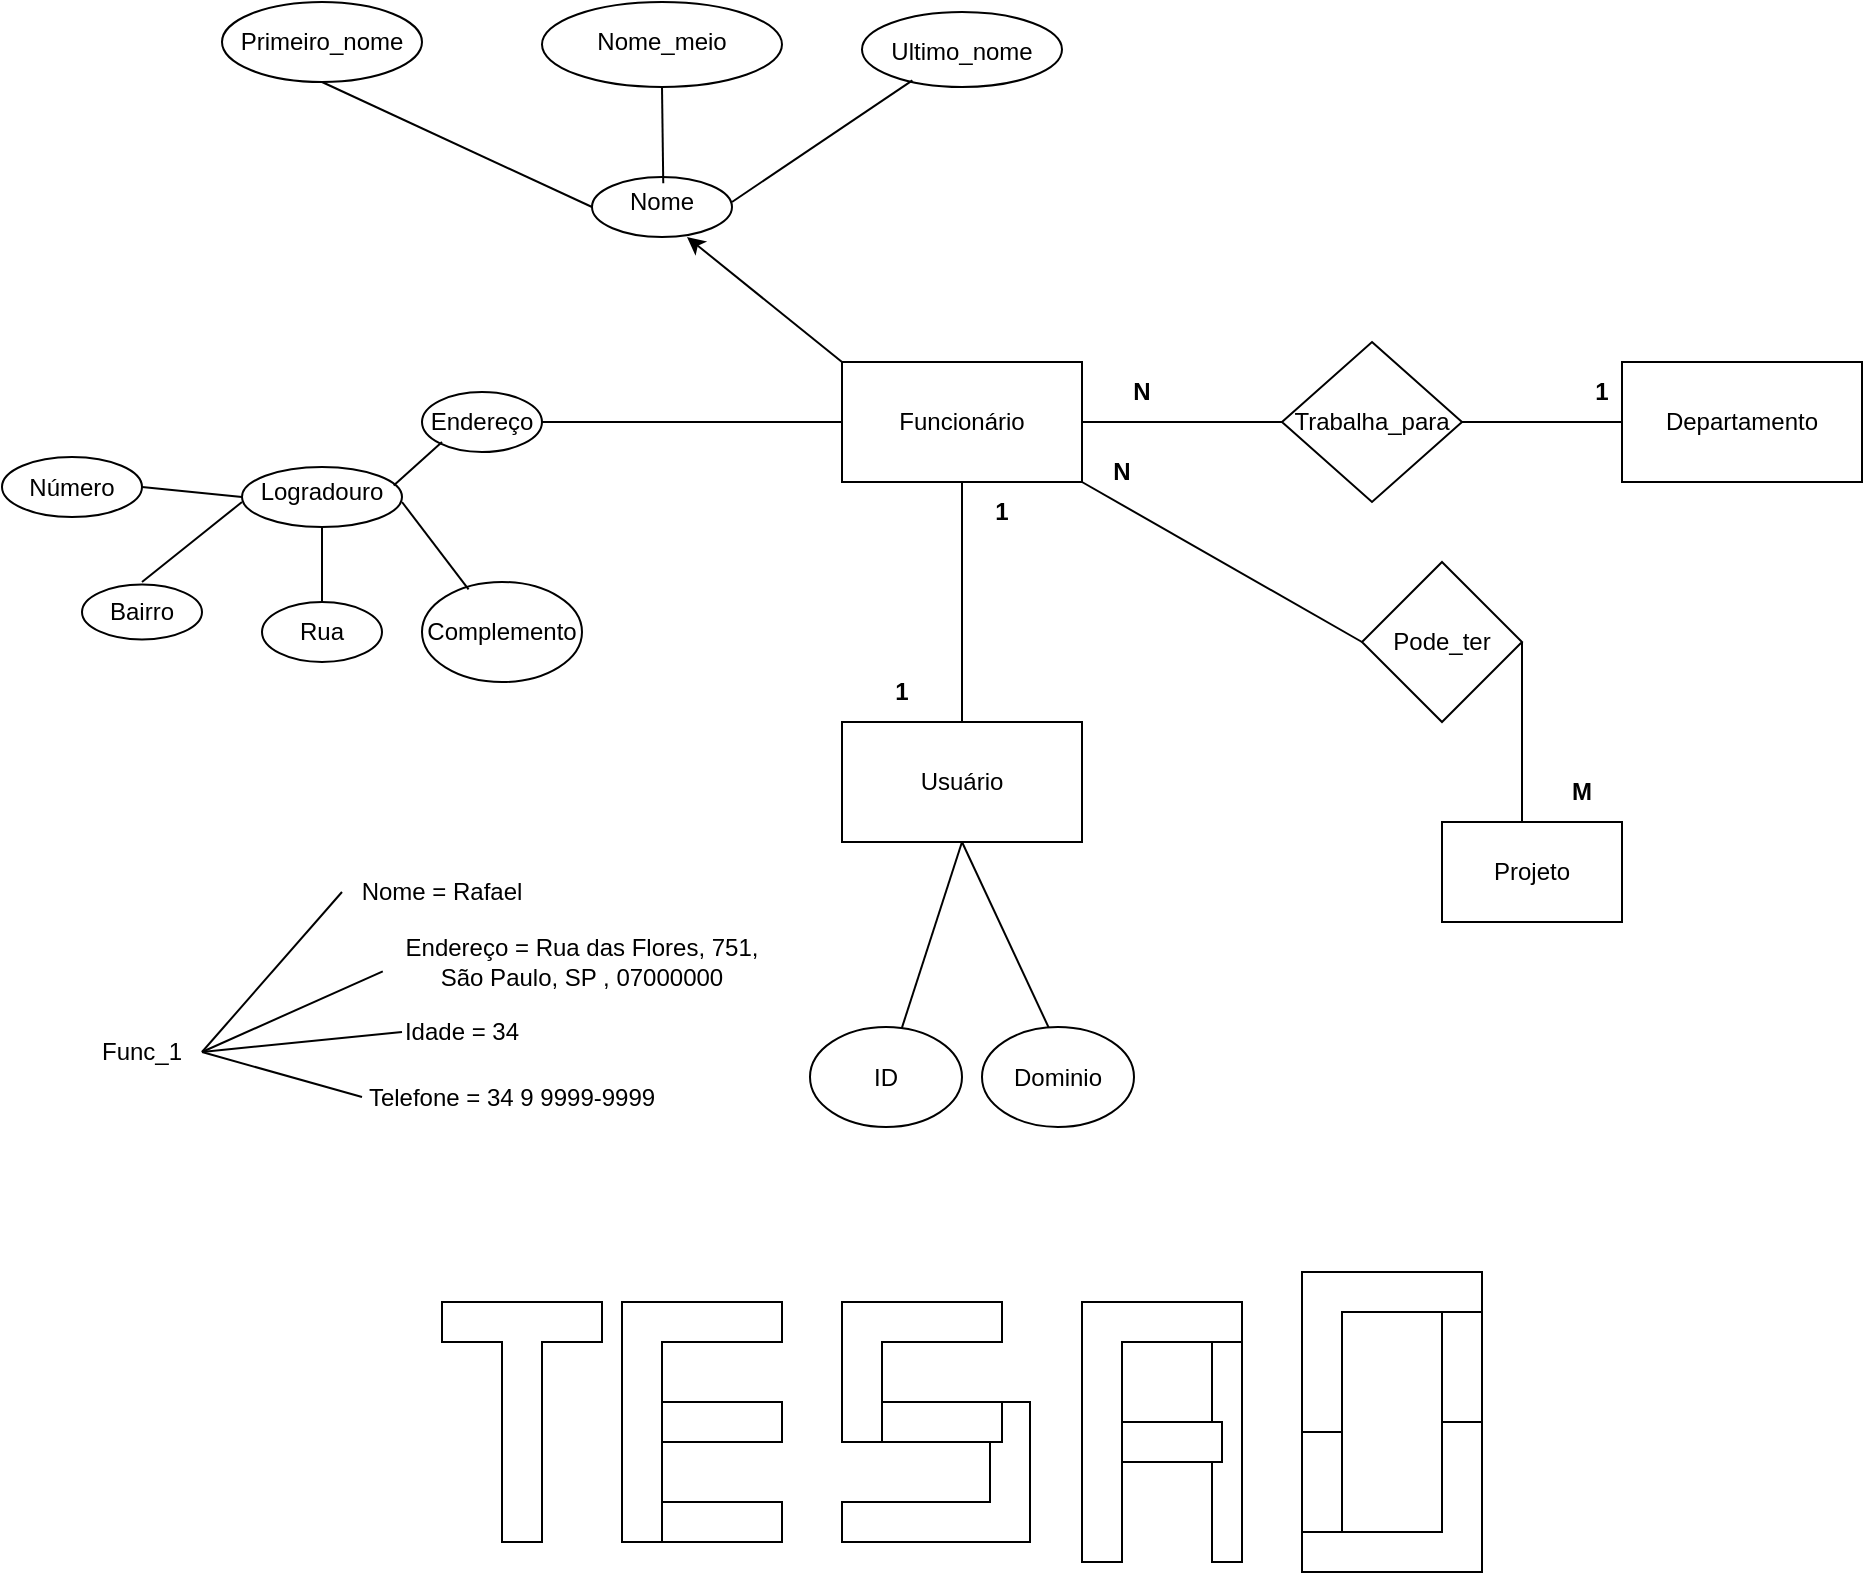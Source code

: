 <mxfile>
    <diagram id="Ylxqfsqg5hpYm_icJLh0" name="Página-1">
        <mxGraphModel dx="1440" dy="528" grid="1" gridSize="10" guides="1" tooltips="1" connect="1" arrows="1" fold="1" page="1" pageScale="1" pageWidth="827" pageHeight="1169" math="0" shadow="0">
            <root>
                <mxCell id="0"/>
                <mxCell id="1" parent="0"/>
                <mxCell id="2" value="" style="rounded=0;whiteSpace=wrap;html=1;" vertex="1" parent="1">
                    <mxGeometry x="370" y="240" width="120" height="60" as="geometry"/>
                </mxCell>
                <mxCell id="3" value="Funcionário" style="text;html=1;align=center;verticalAlign=middle;whiteSpace=wrap;rounded=0;" vertex="1" parent="1">
                    <mxGeometry x="400" y="255" width="60" height="30" as="geometry"/>
                </mxCell>
                <mxCell id="4" value="" style="ellipse;whiteSpace=wrap;html=1;" vertex="1" parent="1">
                    <mxGeometry x="245" y="147.5" width="70" height="30" as="geometry"/>
                </mxCell>
                <mxCell id="7" value="Nome" style="text;html=1;align=center;verticalAlign=middle;whiteSpace=wrap;rounded=0;" vertex="1" parent="1">
                    <mxGeometry x="255" y="142.5" width="50" height="35" as="geometry"/>
                </mxCell>
                <mxCell id="8" value="" style="ellipse;whiteSpace=wrap;html=1;" vertex="1" parent="1">
                    <mxGeometry x="60" y="60" width="100" height="40" as="geometry"/>
                </mxCell>
                <mxCell id="9" value="Primeiro_nome" style="text;html=1;align=center;verticalAlign=middle;whiteSpace=wrap;rounded=0;" vertex="1" parent="1">
                    <mxGeometry x="80" y="65" width="60" height="30" as="geometry"/>
                </mxCell>
                <mxCell id="10" value="" style="ellipse;whiteSpace=wrap;html=1;" vertex="1" parent="1">
                    <mxGeometry x="220" y="60" width="120" height="42.5" as="geometry"/>
                </mxCell>
                <mxCell id="11" value="Nome_meio" style="text;html=1;align=center;verticalAlign=middle;whiteSpace=wrap;rounded=0;" vertex="1" parent="1">
                    <mxGeometry x="250" y="65" width="60" height="30" as="geometry"/>
                </mxCell>
                <mxCell id="12" value="" style="ellipse;whiteSpace=wrap;html=1;" vertex="1" parent="1">
                    <mxGeometry x="380" y="65" width="100" height="37.5" as="geometry"/>
                </mxCell>
                <mxCell id="13" value="Ultimo_nome" style="text;html=1;align=center;verticalAlign=middle;whiteSpace=wrap;rounded=0;" vertex="1" parent="1">
                    <mxGeometry x="400" y="70" width="60" height="30" as="geometry"/>
                </mxCell>
                <mxCell id="15" value="" style="endArrow=none;html=1;exitX=0.509;exitY=0.106;exitDx=0;exitDy=0;exitPerimeter=0;" edge="1" parent="1" source="4">
                    <mxGeometry width="50" height="50" relative="1" as="geometry">
                        <mxPoint x="280" y="130" as="sourcePoint"/>
                        <mxPoint x="280" y="102.5" as="targetPoint"/>
                    </mxGeometry>
                </mxCell>
                <mxCell id="16" value="" style="endArrow=none;html=1;entryX=0.252;entryY=0.911;entryDx=0;entryDy=0;entryPerimeter=0;" edge="1" parent="1" target="12">
                    <mxGeometry width="50" height="50" relative="1" as="geometry">
                        <mxPoint x="315" y="160" as="sourcePoint"/>
                        <mxPoint x="365" y="110" as="targetPoint"/>
                    </mxGeometry>
                </mxCell>
                <mxCell id="17" value="" style="endArrow=none;html=1;exitX=0;exitY=0.5;exitDx=0;exitDy=0;" edge="1" parent="1" source="4">
                    <mxGeometry width="50" height="50" relative="1" as="geometry">
                        <mxPoint x="60" y="150" as="sourcePoint"/>
                        <mxPoint x="110" y="100" as="targetPoint"/>
                    </mxGeometry>
                </mxCell>
                <mxCell id="20" value="" style="ellipse;whiteSpace=wrap;html=1;" vertex="1" parent="1">
                    <mxGeometry x="70" y="292.5" width="80" height="30" as="geometry"/>
                </mxCell>
                <mxCell id="24" value="" style="ellipse;whiteSpace=wrap;html=1;" vertex="1" parent="1">
                    <mxGeometry x="160" y="255" width="60" height="30" as="geometry"/>
                </mxCell>
                <mxCell id="27" value="Endereço" style="text;html=1;align=center;verticalAlign=middle;whiteSpace=wrap;rounded=0;" vertex="1" parent="1">
                    <mxGeometry x="160" y="255" width="60" height="30" as="geometry"/>
                </mxCell>
                <mxCell id="29" value="" style="endArrow=none;html=1;entryX=0;entryY=0.5;entryDx=0;entryDy=0;exitX=1;exitY=0.5;exitDx=0;exitDy=0;" edge="1" parent="1" source="27" target="2">
                    <mxGeometry width="50" height="50" relative="1" as="geometry">
                        <mxPoint x="280" y="290" as="sourcePoint"/>
                        <mxPoint x="330" y="240" as="targetPoint"/>
                    </mxGeometry>
                </mxCell>
                <mxCell id="30" value="Logradouro" style="text;html=1;align=center;verticalAlign=middle;whiteSpace=wrap;rounded=0;" vertex="1" parent="1">
                    <mxGeometry x="80" y="292.5" width="60" height="25" as="geometry"/>
                </mxCell>
                <mxCell id="33" value="" style="ellipse;whiteSpace=wrap;html=1;" vertex="1" parent="1">
                    <mxGeometry x="-10" y="351.25" width="60" height="27.5" as="geometry"/>
                </mxCell>
                <mxCell id="34" value="Bairro" style="text;html=1;align=center;verticalAlign=middle;whiteSpace=wrap;rounded=0;" vertex="1" parent="1">
                    <mxGeometry x="-10" y="350" width="60" height="30" as="geometry"/>
                </mxCell>
                <mxCell id="36" value="" style="endArrow=none;html=1;exitX=0.948;exitY=0.307;exitDx=0;exitDy=0;exitPerimeter=0;" edge="1" parent="1" source="20">
                    <mxGeometry width="50" height="50" relative="1" as="geometry">
                        <mxPoint x="150" y="300" as="sourcePoint"/>
                        <mxPoint x="170" y="280" as="targetPoint"/>
                    </mxGeometry>
                </mxCell>
                <mxCell id="37" value="" style="ellipse;whiteSpace=wrap;html=1;" vertex="1" parent="1">
                    <mxGeometry x="80" y="360" width="60" height="30" as="geometry"/>
                </mxCell>
                <mxCell id="38" value="Rua" style="text;html=1;align=center;verticalAlign=middle;whiteSpace=wrap;rounded=0;" vertex="1" parent="1">
                    <mxGeometry x="80" y="360" width="60" height="30" as="geometry"/>
                </mxCell>
                <mxCell id="39" value="" style="ellipse;whiteSpace=wrap;html=1;" vertex="1" parent="1">
                    <mxGeometry x="-50" y="287.5" width="70" height="30" as="geometry"/>
                </mxCell>
                <mxCell id="40" value="Número" style="text;html=1;align=center;verticalAlign=middle;whiteSpace=wrap;rounded=0;" vertex="1" parent="1">
                    <mxGeometry x="-45" y="287.5" width="60" height="30" as="geometry"/>
                </mxCell>
                <mxCell id="42" value="" style="endArrow=none;html=1;entryX=0;entryY=0.5;entryDx=0;entryDy=0;exitX=1;exitY=0.5;exitDx=0;exitDy=0;" edge="1" parent="1" source="39" target="20">
                    <mxGeometry width="50" height="50" relative="1" as="geometry">
                        <mxPoint x="30" y="340" as="sourcePoint"/>
                        <mxPoint x="80" y="290" as="targetPoint"/>
                    </mxGeometry>
                </mxCell>
                <mxCell id="43" value="" style="endArrow=none;html=1;exitX=0.5;exitY=0;exitDx=0;exitDy=0;" edge="1" parent="1" source="34">
                    <mxGeometry width="50" height="50" relative="1" as="geometry">
                        <mxPoint x="20" y="360" as="sourcePoint"/>
                        <mxPoint x="70" y="310" as="targetPoint"/>
                    </mxGeometry>
                </mxCell>
                <mxCell id="44" value="" style="endArrow=none;html=1;" edge="1" parent="1" source="38">
                    <mxGeometry width="50" height="50" relative="1" as="geometry">
                        <mxPoint x="60" y="372.5" as="sourcePoint"/>
                        <mxPoint x="110" y="322.5" as="targetPoint"/>
                    </mxGeometry>
                </mxCell>
                <mxCell id="45" value="" style="ellipse;whiteSpace=wrap;html=1;" vertex="1" parent="1">
                    <mxGeometry x="160" y="350" width="80" height="50" as="geometry"/>
                </mxCell>
                <mxCell id="47" value="Complemento" style="text;html=1;align=center;verticalAlign=middle;whiteSpace=wrap;rounded=0;" vertex="1" parent="1">
                    <mxGeometry x="170" y="360" width="60" height="30" as="geometry"/>
                </mxCell>
                <mxCell id="48" value="" style="endArrow=none;html=1;exitX=0.291;exitY=0.073;exitDx=0;exitDy=0;exitPerimeter=0;" edge="1" parent="1" source="45">
                    <mxGeometry width="50" height="50" relative="1" as="geometry">
                        <mxPoint x="100" y="360" as="sourcePoint"/>
                        <mxPoint x="150" y="310" as="targetPoint"/>
                    </mxGeometry>
                </mxCell>
                <mxCell id="50" value="Func_1" style="text;html=1;align=center;verticalAlign=middle;whiteSpace=wrap;rounded=0;" vertex="1" parent="1">
                    <mxGeometry x="-10" y="570" width="60" height="30" as="geometry"/>
                </mxCell>
                <mxCell id="53" value="" style="endArrow=none;html=1;entryX=0;entryY=0.5;entryDx=0;entryDy=0;" edge="1" parent="1" target="58">
                    <mxGeometry width="50" height="50" relative="1" as="geometry">
                        <mxPoint x="50" y="585" as="sourcePoint"/>
                        <mxPoint x="120" y="512.84" as="targetPoint"/>
                    </mxGeometry>
                </mxCell>
                <mxCell id="55" value="" style="endArrow=none;html=1;exitX=1;exitY=0.5;exitDx=0;exitDy=0;entryX=0.002;entryY=0.617;entryDx=0;entryDy=0;entryPerimeter=0;" edge="1" parent="1" source="50" target="59">
                    <mxGeometry width="50" height="50" relative="1" as="geometry">
                        <mxPoint x="90" y="585" as="sourcePoint"/>
                        <mxPoint x="130" y="550" as="targetPoint"/>
                    </mxGeometry>
                </mxCell>
                <mxCell id="56" value="" style="endArrow=none;html=1;exitX=1;exitY=0.5;exitDx=0;exitDy=0;entryX=0;entryY=0.5;entryDx=0;entryDy=0;" edge="1" parent="1" source="50" target="61">
                    <mxGeometry width="50" height="50" relative="1" as="geometry">
                        <mxPoint x="50" y="600" as="sourcePoint"/>
                        <mxPoint x="140" y="570" as="targetPoint"/>
                    </mxGeometry>
                </mxCell>
                <mxCell id="58" value="Nome = Rafael" style="text;html=1;align=center;verticalAlign=middle;whiteSpace=wrap;rounded=0;" vertex="1" parent="1">
                    <mxGeometry x="120" y="490" width="100" height="30" as="geometry"/>
                </mxCell>
                <mxCell id="59" value="Endereço = Rua das Flores, 751, São Paulo, SP , 07000000" style="text;html=1;align=center;verticalAlign=middle;whiteSpace=wrap;rounded=0;" vertex="1" parent="1">
                    <mxGeometry x="140" y="520" width="200" height="40" as="geometry"/>
                </mxCell>
                <mxCell id="61" value="Idade = 34" style="text;html=1;align=center;verticalAlign=middle;whiteSpace=wrap;rounded=0;" vertex="1" parent="1">
                    <mxGeometry x="150" y="560" width="60" height="30" as="geometry"/>
                </mxCell>
                <mxCell id="63" value="" style="endArrow=none;html=1;exitX=0;exitY=0.5;exitDx=0;exitDy=0;" edge="1" parent="1" source="64">
                    <mxGeometry width="50" height="50" relative="1" as="geometry">
                        <mxPoint x="130" y="610" as="sourcePoint"/>
                        <mxPoint x="50" y="585" as="targetPoint"/>
                    </mxGeometry>
                </mxCell>
                <mxCell id="64" value="Telefone = 34 9 9999-9999" style="text;html=1;align=center;verticalAlign=middle;whiteSpace=wrap;rounded=0;" vertex="1" parent="1">
                    <mxGeometry x="130" y="592.5" width="150" height="30" as="geometry"/>
                </mxCell>
                <mxCell id="66" value="" style="endArrow=none;html=1;exitX=1;exitY=0.5;exitDx=0;exitDy=0;" edge="1" parent="1" source="2">
                    <mxGeometry width="50" height="50" relative="1" as="geometry">
                        <mxPoint x="610" y="320" as="sourcePoint"/>
                        <mxPoint x="590" y="270" as="targetPoint"/>
                    </mxGeometry>
                </mxCell>
                <mxCell id="67" value="" style="rhombus;whiteSpace=wrap;html=1;" vertex="1" parent="1">
                    <mxGeometry x="590" y="230" width="90" height="80" as="geometry"/>
                </mxCell>
                <mxCell id="68" value="Trabalha_para" style="text;html=1;align=center;verticalAlign=middle;whiteSpace=wrap;rounded=0;" vertex="1" parent="1">
                    <mxGeometry x="605" y="255" width="60" height="30" as="geometry"/>
                </mxCell>
                <mxCell id="69" value="Departamento" style="rounded=0;whiteSpace=wrap;html=1;" vertex="1" parent="1">
                    <mxGeometry x="760" y="240" width="120" height="60" as="geometry"/>
                </mxCell>
                <mxCell id="71" value="" style="endArrow=none;html=1;exitX=1;exitY=0.5;exitDx=0;exitDy=0;" edge="1" parent="1" source="67">
                    <mxGeometry width="50" height="50" relative="1" as="geometry">
                        <mxPoint x="760" y="322.5" as="sourcePoint"/>
                        <mxPoint x="760" y="270" as="targetPoint"/>
                    </mxGeometry>
                </mxCell>
                <mxCell id="75" value="N" style="text;html=1;align=center;verticalAlign=middle;whiteSpace=wrap;rounded=0;fillColor=none;fontStyle=1;textShadow=0;" vertex="1" parent="1">
                    <mxGeometry x="490" y="240" width="60" height="30" as="geometry"/>
                </mxCell>
                <mxCell id="76" value="1" style="text;html=1;align=center;verticalAlign=middle;whiteSpace=wrap;rounded=0;fontStyle=1" vertex="1" parent="1">
                    <mxGeometry x="720" y="240" width="60" height="30" as="geometry"/>
                </mxCell>
                <mxCell id="77" value="" style="endArrow=none;html=1;entryX=0.5;entryY=1;entryDx=0;entryDy=0;" edge="1" parent="1" target="2">
                    <mxGeometry width="50" height="50" relative="1" as="geometry">
                        <mxPoint x="430" y="420" as="sourcePoint"/>
                        <mxPoint x="580" y="330" as="targetPoint"/>
                    </mxGeometry>
                </mxCell>
                <mxCell id="78" value="Usuário" style="rounded=0;whiteSpace=wrap;html=1;" vertex="1" parent="1">
                    <mxGeometry x="370" y="420" width="120" height="60" as="geometry"/>
                </mxCell>
                <mxCell id="80" value="" style="endArrow=classic;html=1;entryX=0.75;entryY=1;entryDx=0;entryDy=0;exitX=0;exitY=0;exitDx=0;exitDy=0;" edge="1" parent="1" source="2" target="7">
                    <mxGeometry width="50" height="50" relative="1" as="geometry">
                        <mxPoint x="390" y="380" as="sourcePoint"/>
                        <mxPoint x="440" y="330" as="targetPoint"/>
                    </mxGeometry>
                </mxCell>
                <mxCell id="83" value="ID" style="ellipse;whiteSpace=wrap;html=1;" vertex="1" parent="1">
                    <mxGeometry x="354" y="572.5" width="76" height="50" as="geometry"/>
                </mxCell>
                <mxCell id="85" value="" style="endArrow=none;html=1;entryX=0.5;entryY=1;entryDx=0;entryDy=0;" edge="1" parent="1" source="83" target="78">
                    <mxGeometry width="50" height="50" relative="1" as="geometry">
                        <mxPoint x="410" y="620" as="sourcePoint"/>
                        <mxPoint x="460" y="570" as="targetPoint"/>
                    </mxGeometry>
                </mxCell>
                <mxCell id="86" value="" style="endArrow=none;html=1;entryX=0.5;entryY=1;entryDx=0;entryDy=0;exitX=0.292;exitY=0.049;exitDx=0;exitDy=0;exitPerimeter=0;" edge="1" parent="1" target="78">
                    <mxGeometry width="50" height="50" relative="1" as="geometry">
                        <mxPoint x="473.36" y="572.817" as="sourcePoint"/>
                        <mxPoint x="460" y="570" as="targetPoint"/>
                    </mxGeometry>
                </mxCell>
                <mxCell id="88" value="Dominio" style="ellipse;whiteSpace=wrap;html=1;" vertex="1" parent="1">
                    <mxGeometry x="440" y="572.5" width="76" height="50" as="geometry"/>
                </mxCell>
                <mxCell id="90" value="1" style="text;html=1;align=center;verticalAlign=middle;whiteSpace=wrap;rounded=0;fontStyle=1" vertex="1" parent="1">
                    <mxGeometry x="420" y="300" width="60" height="30" as="geometry"/>
                </mxCell>
                <mxCell id="91" value="1" style="text;html=1;align=center;verticalAlign=middle;whiteSpace=wrap;rounded=0;fontStyle=1" vertex="1" parent="1">
                    <mxGeometry x="370" y="390" width="60" height="30" as="geometry"/>
                </mxCell>
                <mxCell id="94" value="Pode_ter" style="rhombus;whiteSpace=wrap;html=1;" vertex="1" parent="1">
                    <mxGeometry x="630" y="340" width="80" height="80" as="geometry"/>
                </mxCell>
                <mxCell id="95" value="" style="endArrow=none;html=1;entryX=1;entryY=1;entryDx=0;entryDy=0;exitX=0;exitY=0.5;exitDx=0;exitDy=0;" edge="1" parent="1" source="94" target="2">
                    <mxGeometry width="50" height="50" relative="1" as="geometry">
                        <mxPoint x="650" y="380" as="sourcePoint"/>
                        <mxPoint x="700" y="330" as="targetPoint"/>
                    </mxGeometry>
                </mxCell>
                <mxCell id="96" value="" style="endArrow=none;html=1;" edge="1" parent="1">
                    <mxGeometry width="50" height="50" relative="1" as="geometry">
                        <mxPoint x="710" y="380" as="sourcePoint"/>
                        <mxPoint x="710" y="470" as="targetPoint"/>
                    </mxGeometry>
                </mxCell>
                <mxCell id="97" value="Projeto" style="rounded=0;whiteSpace=wrap;html=1;" vertex="1" parent="1">
                    <mxGeometry x="670" y="470" width="90" height="50" as="geometry"/>
                </mxCell>
                <mxCell id="98" value="M" style="text;html=1;align=center;verticalAlign=middle;whiteSpace=wrap;rounded=0;fontStyle=1" vertex="1" parent="1">
                    <mxGeometry x="710" y="440" width="60" height="30" as="geometry"/>
                </mxCell>
                <mxCell id="99" value="N" style="text;html=1;align=center;verticalAlign=middle;whiteSpace=wrap;rounded=0;fontStyle=1" vertex="1" parent="1">
                    <mxGeometry x="480" y="280" width="60" height="30" as="geometry"/>
                </mxCell>
                <mxCell id="100" value="" style="shape=tee;whiteSpace=wrap;html=1;" vertex="1" parent="1">
                    <mxGeometry x="170" y="710" width="80" height="120" as="geometry"/>
                </mxCell>
                <mxCell id="101" value="" style="shape=corner;whiteSpace=wrap;html=1;" vertex="1" parent="1">
                    <mxGeometry x="260" y="710" width="80" height="120" as="geometry"/>
                </mxCell>
                <mxCell id="104" value="" style="shape=corner;whiteSpace=wrap;html=1;direction=south;" vertex="1" parent="1">
                    <mxGeometry x="280" y="760" width="60" height="20" as="geometry"/>
                </mxCell>
                <mxCell id="105" value="" style="shape=corner;whiteSpace=wrap;html=1;direction=south;" vertex="1" parent="1">
                    <mxGeometry x="280" y="810" width="60" height="20" as="geometry"/>
                </mxCell>
                <mxCell id="107" value="" style="shape=corner;whiteSpace=wrap;html=1;" vertex="1" parent="1">
                    <mxGeometry x="370" y="710" width="80" height="70" as="geometry"/>
                </mxCell>
                <mxCell id="108" value="" style="shape=corner;whiteSpace=wrap;html=1;direction=west;" vertex="1" parent="1">
                    <mxGeometry x="370" y="760" width="94" height="70" as="geometry"/>
                </mxCell>
                <mxCell id="109" value="" style="shape=corner;whiteSpace=wrap;html=1;direction=south;" vertex="1" parent="1">
                    <mxGeometry x="390" y="760" width="60" height="20" as="geometry"/>
                </mxCell>
                <mxCell id="110" value="" style="shape=corner;whiteSpace=wrap;html=1;" vertex="1" parent="1">
                    <mxGeometry x="490" y="710" width="80" height="130" as="geometry"/>
                </mxCell>
                <mxCell id="111" value="" style="shape=corner;whiteSpace=wrap;html=1;direction=north;" vertex="1" parent="1">
                    <mxGeometry x="555" y="730" width="15" height="110" as="geometry"/>
                </mxCell>
                <mxCell id="112" value="" style="shape=corner;whiteSpace=wrap;html=1;direction=south;" vertex="1" parent="1">
                    <mxGeometry x="510" y="770" width="50" height="20" as="geometry"/>
                </mxCell>
                <mxCell id="113" value="" style="shape=corner;whiteSpace=wrap;html=1;" vertex="1" parent="1">
                    <mxGeometry x="600" y="695" width="90" height="80" as="geometry"/>
                </mxCell>
                <mxCell id="114" value="" style="shape=corner;whiteSpace=wrap;html=1;direction=west;" vertex="1" parent="1">
                    <mxGeometry x="600" y="765" width="90" height="80" as="geometry"/>
                </mxCell>
                <mxCell id="115" value="" style="shape=corner;whiteSpace=wrap;html=1;direction=west;" vertex="1" parent="1">
                    <mxGeometry x="600" y="775" width="20" height="50" as="geometry"/>
                </mxCell>
                <mxCell id="116" value="" style="shape=corner;whiteSpace=wrap;html=1;direction=west;" vertex="1" parent="1">
                    <mxGeometry x="670" y="715" width="20" height="55" as="geometry"/>
                </mxCell>
            </root>
        </mxGraphModel>
    </diagram>
</mxfile>